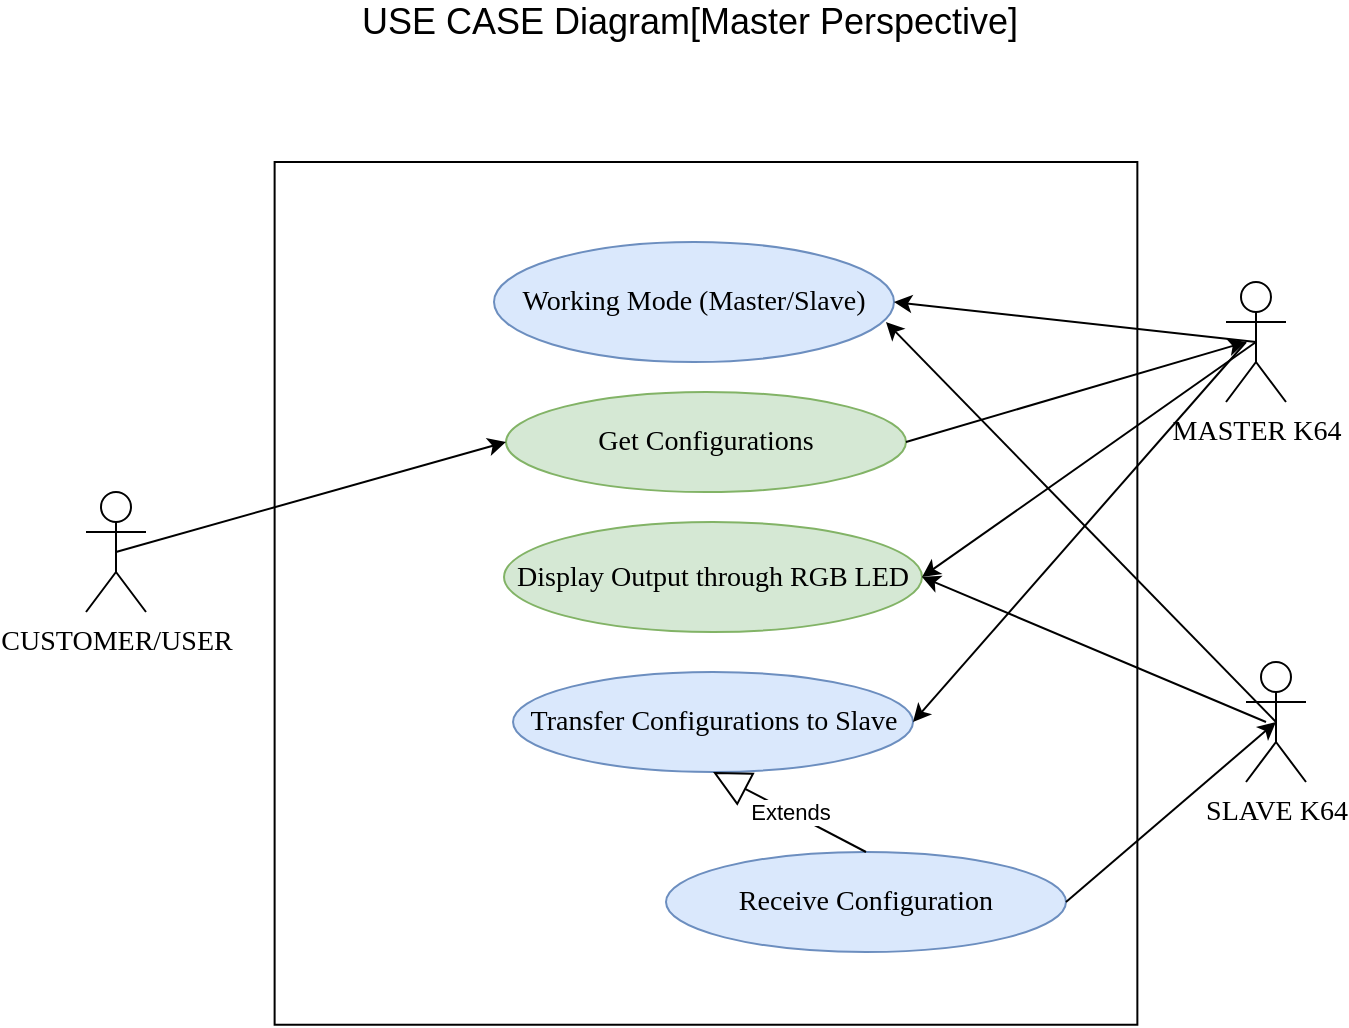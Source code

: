 <mxfile version="13.9.9" type="github">
  <diagram id="9Y8ZHIoOVF3_s0dHNt5-" name="Page-1">
    <mxGraphModel dx="1635" dy="915" grid="1" gridSize="10" guides="1" tooltips="1" connect="1" arrows="1" fold="1" page="1" pageScale="1" pageWidth="827" pageHeight="1169" math="0" shadow="0">
      <root>
        <mxCell id="0" />
        <mxCell id="1" parent="0" />
        <mxCell id="SoJKSNoQK4Bj8bn0CBLv-29" value="" style="whiteSpace=wrap;html=1;aspect=fixed;" vertex="1" parent="1">
          <mxGeometry x="214.31" y="240" width="431.37" height="431.37" as="geometry" />
        </mxCell>
        <mxCell id="SoJKSNoQK4Bj8bn0CBLv-1" value="&lt;font style=&quot;font-size: 14px&quot; face=&quot;Times New Roman&quot;&gt;Working Mode (Master/Slave)&lt;/font&gt;" style="ellipse;whiteSpace=wrap;html=1;fillColor=#dae8fc;strokeColor=#6c8ebf;" vertex="1" parent="1">
          <mxGeometry x="324" y="280" width="200" height="60" as="geometry" />
        </mxCell>
        <mxCell id="SoJKSNoQK4Bj8bn0CBLv-3" value="&lt;font style=&quot;font-size: 14px&quot; face=&quot;Times New Roman&quot;&gt;Get Configurations&lt;/font&gt;" style="ellipse;whiteSpace=wrap;html=1;fillColor=#d5e8d4;strokeColor=#82b366;" vertex="1" parent="1">
          <mxGeometry x="330" y="355" width="200" height="50" as="geometry" />
        </mxCell>
        <mxCell id="SoJKSNoQK4Bj8bn0CBLv-4" value="&lt;font style=&quot;font-size: 14px&quot; face=&quot;Times New Roman&quot;&gt;Transfer Configurations to Slave&lt;/font&gt;" style="ellipse;whiteSpace=wrap;html=1;fillColor=#dae8fc;strokeColor=#6c8ebf;" vertex="1" parent="1">
          <mxGeometry x="333.51" y="495" width="200" height="50" as="geometry" />
        </mxCell>
        <mxCell id="SoJKSNoQK4Bj8bn0CBLv-5" value="&lt;font style=&quot;font-size: 14px&quot; face=&quot;Times New Roman&quot;&gt;Display Output through RGB LED&lt;/font&gt;" style="ellipse;whiteSpace=wrap;html=1;fillColor=#d5e8d4;strokeColor=#82b366;" vertex="1" parent="1">
          <mxGeometry x="329.01" y="420" width="209.01" height="55" as="geometry" />
        </mxCell>
        <mxCell id="SoJKSNoQK4Bj8bn0CBLv-10" value="&lt;font face=&quot;Times New Roman&quot; style=&quot;font-size: 14px&quot;&gt;CUSTOMER/USER&lt;/font&gt;" style="shape=umlActor;verticalLabelPosition=bottom;verticalAlign=top;html=1;" vertex="1" parent="1">
          <mxGeometry x="120" y="405" width="30" height="60" as="geometry" />
        </mxCell>
        <mxCell id="SoJKSNoQK4Bj8bn0CBLv-11" value="&lt;font style=&quot;font-size: 14px&quot; face=&quot;Times New Roman&quot;&gt;MASTER K64&lt;/font&gt;" style="shape=umlActor;verticalLabelPosition=bottom;verticalAlign=top;html=1;direction=east;" vertex="1" parent="1">
          <mxGeometry x="690" y="300" width="30" height="60" as="geometry" />
        </mxCell>
        <mxCell id="SoJKSNoQK4Bj8bn0CBLv-12" value="&lt;font face=&quot;Times New Roman&quot; style=&quot;font-size: 14px&quot;&gt;SLAVE K64&lt;/font&gt;" style="shape=umlActor;verticalLabelPosition=bottom;verticalAlign=top;html=1;" vertex="1" parent="1">
          <mxGeometry x="700" y="490" width="30" height="60" as="geometry" />
        </mxCell>
        <mxCell id="SoJKSNoQK4Bj8bn0CBLv-30" value="&lt;font style=&quot;font-size: 18px&quot;&gt;USE CASE Diagram[Master Perspective]&amp;nbsp;&lt;/font&gt;" style="text;html=1;align=center;verticalAlign=middle;resizable=0;points=[];autosize=1;" vertex="1" parent="1">
          <mxGeometry x="249" y="160" width="350" height="20" as="geometry" />
        </mxCell>
        <mxCell id="SoJKSNoQK4Bj8bn0CBLv-37" value="" style="endArrow=classic;html=1;exitX=0.5;exitY=0.5;exitDx=0;exitDy=0;exitPerimeter=0;entryX=0;entryY=0.5;entryDx=0;entryDy=0;" edge="1" parent="1" source="SoJKSNoQK4Bj8bn0CBLv-10" target="SoJKSNoQK4Bj8bn0CBLv-3">
          <mxGeometry width="50" height="50" relative="1" as="geometry">
            <mxPoint x="160" y="420" as="sourcePoint" />
            <mxPoint x="210" y="370" as="targetPoint" />
          </mxGeometry>
        </mxCell>
        <mxCell id="SoJKSNoQK4Bj8bn0CBLv-38" value="" style="endArrow=classic;html=1;exitX=0.5;exitY=0.5;exitDx=0;exitDy=0;exitPerimeter=0;entryX=1;entryY=0.5;entryDx=0;entryDy=0;" edge="1" parent="1" source="SoJKSNoQK4Bj8bn0CBLv-11" target="SoJKSNoQK4Bj8bn0CBLv-1">
          <mxGeometry width="50" height="50" relative="1" as="geometry">
            <mxPoint x="599" y="360" as="sourcePoint" />
            <mxPoint x="649" y="310" as="targetPoint" />
          </mxGeometry>
        </mxCell>
        <mxCell id="SoJKSNoQK4Bj8bn0CBLv-40" value="" style="endArrow=classic;html=1;entryX=1;entryY=0.5;entryDx=0;entryDy=0;exitX=1;exitY=0.5;exitDx=0;exitDy=0;" edge="1" parent="1" source="SoJKSNoQK4Bj8bn0CBLv-3">
          <mxGeometry width="50" height="50" relative="1" as="geometry">
            <mxPoint x="469" y="380" as="sourcePoint" />
            <mxPoint x="700" y="330" as="targetPoint" />
          </mxGeometry>
        </mxCell>
        <mxCell id="SoJKSNoQK4Bj8bn0CBLv-41" value="" style="endArrow=classic;html=1;entryX=1;entryY=0.5;entryDx=0;entryDy=0;" edge="1" parent="1" target="SoJKSNoQK4Bj8bn0CBLv-4">
          <mxGeometry width="50" height="50" relative="1" as="geometry">
            <mxPoint x="700" y="330" as="sourcePoint" />
            <mxPoint x="469" y="390" as="targetPoint" />
          </mxGeometry>
        </mxCell>
        <mxCell id="SoJKSNoQK4Bj8bn0CBLv-44" value="" style="endArrow=classic;html=1;exitX=0.5;exitY=0.5;exitDx=0;exitDy=0;exitPerimeter=0;entryX=0.98;entryY=0.667;entryDx=0;entryDy=0;entryPerimeter=0;" edge="1" parent="1" source="SoJKSNoQK4Bj8bn0CBLv-12" target="SoJKSNoQK4Bj8bn0CBLv-1">
          <mxGeometry width="50" height="50" relative="1" as="geometry">
            <mxPoint x="690" y="430" as="sourcePoint" />
            <mxPoint x="509" y="390" as="targetPoint" />
          </mxGeometry>
        </mxCell>
        <mxCell id="SoJKSNoQK4Bj8bn0CBLv-45" value="&lt;font style=&quot;font-size: 14px&quot; face=&quot;Times New Roman&quot;&gt;Receive Configuration&lt;/font&gt;" style="ellipse;whiteSpace=wrap;html=1;fillColor=#dae8fc;strokeColor=#6c8ebf;" vertex="1" parent="1">
          <mxGeometry x="410" y="585" width="200" height="50" as="geometry" />
        </mxCell>
        <mxCell id="SoJKSNoQK4Bj8bn0CBLv-46" value="" style="endArrow=classic;html=1;exitX=1;exitY=0.5;exitDx=0;exitDy=0;entryX=0.5;entryY=0.5;entryDx=0;entryDy=0;entryPerimeter=0;" edge="1" parent="1" source="SoJKSNoQK4Bj8bn0CBLv-45" target="SoJKSNoQK4Bj8bn0CBLv-12">
          <mxGeometry width="50" height="50" relative="1" as="geometry">
            <mxPoint x="680" y="610" as="sourcePoint" />
            <mxPoint x="865" y="605" as="targetPoint" />
          </mxGeometry>
        </mxCell>
        <mxCell id="SoJKSNoQK4Bj8bn0CBLv-49" value="Extends" style="endArrow=block;endSize=16;endFill=0;html=1;entryX=0.5;entryY=1;entryDx=0;entryDy=0;exitX=0.5;exitY=0;exitDx=0;exitDy=0;" edge="1" parent="1" source="SoJKSNoQK4Bj8bn0CBLv-45" target="SoJKSNoQK4Bj8bn0CBLv-4">
          <mxGeometry width="160" relative="1" as="geometry">
            <mxPoint x="399" y="594.5" as="sourcePoint" />
            <mxPoint x="239" y="594.5" as="targetPoint" />
          </mxGeometry>
        </mxCell>
        <mxCell id="SoJKSNoQK4Bj8bn0CBLv-50" value="" style="endArrow=classic;html=1;exitX=0.5;exitY=0.5;exitDx=0;exitDy=0;exitPerimeter=0;entryX=1;entryY=0.5;entryDx=0;entryDy=0;" edge="1" parent="1" source="SoJKSNoQK4Bj8bn0CBLv-11" target="SoJKSNoQK4Bj8bn0CBLv-5">
          <mxGeometry width="50" height="50" relative="1" as="geometry">
            <mxPoint x="680" y="440" as="sourcePoint" />
            <mxPoint x="499" y="420" as="targetPoint" />
          </mxGeometry>
        </mxCell>
        <mxCell id="SoJKSNoQK4Bj8bn0CBLv-51" value="" style="endArrow=classic;html=1;entryX=1;entryY=0.5;entryDx=0;entryDy=0;" edge="1" parent="1" target="SoJKSNoQK4Bj8bn0CBLv-5">
          <mxGeometry width="50" height="50" relative="1" as="geometry">
            <mxPoint x="710" y="520" as="sourcePoint" />
            <mxPoint x="519" y="420" as="targetPoint" />
          </mxGeometry>
        </mxCell>
      </root>
    </mxGraphModel>
  </diagram>
</mxfile>
